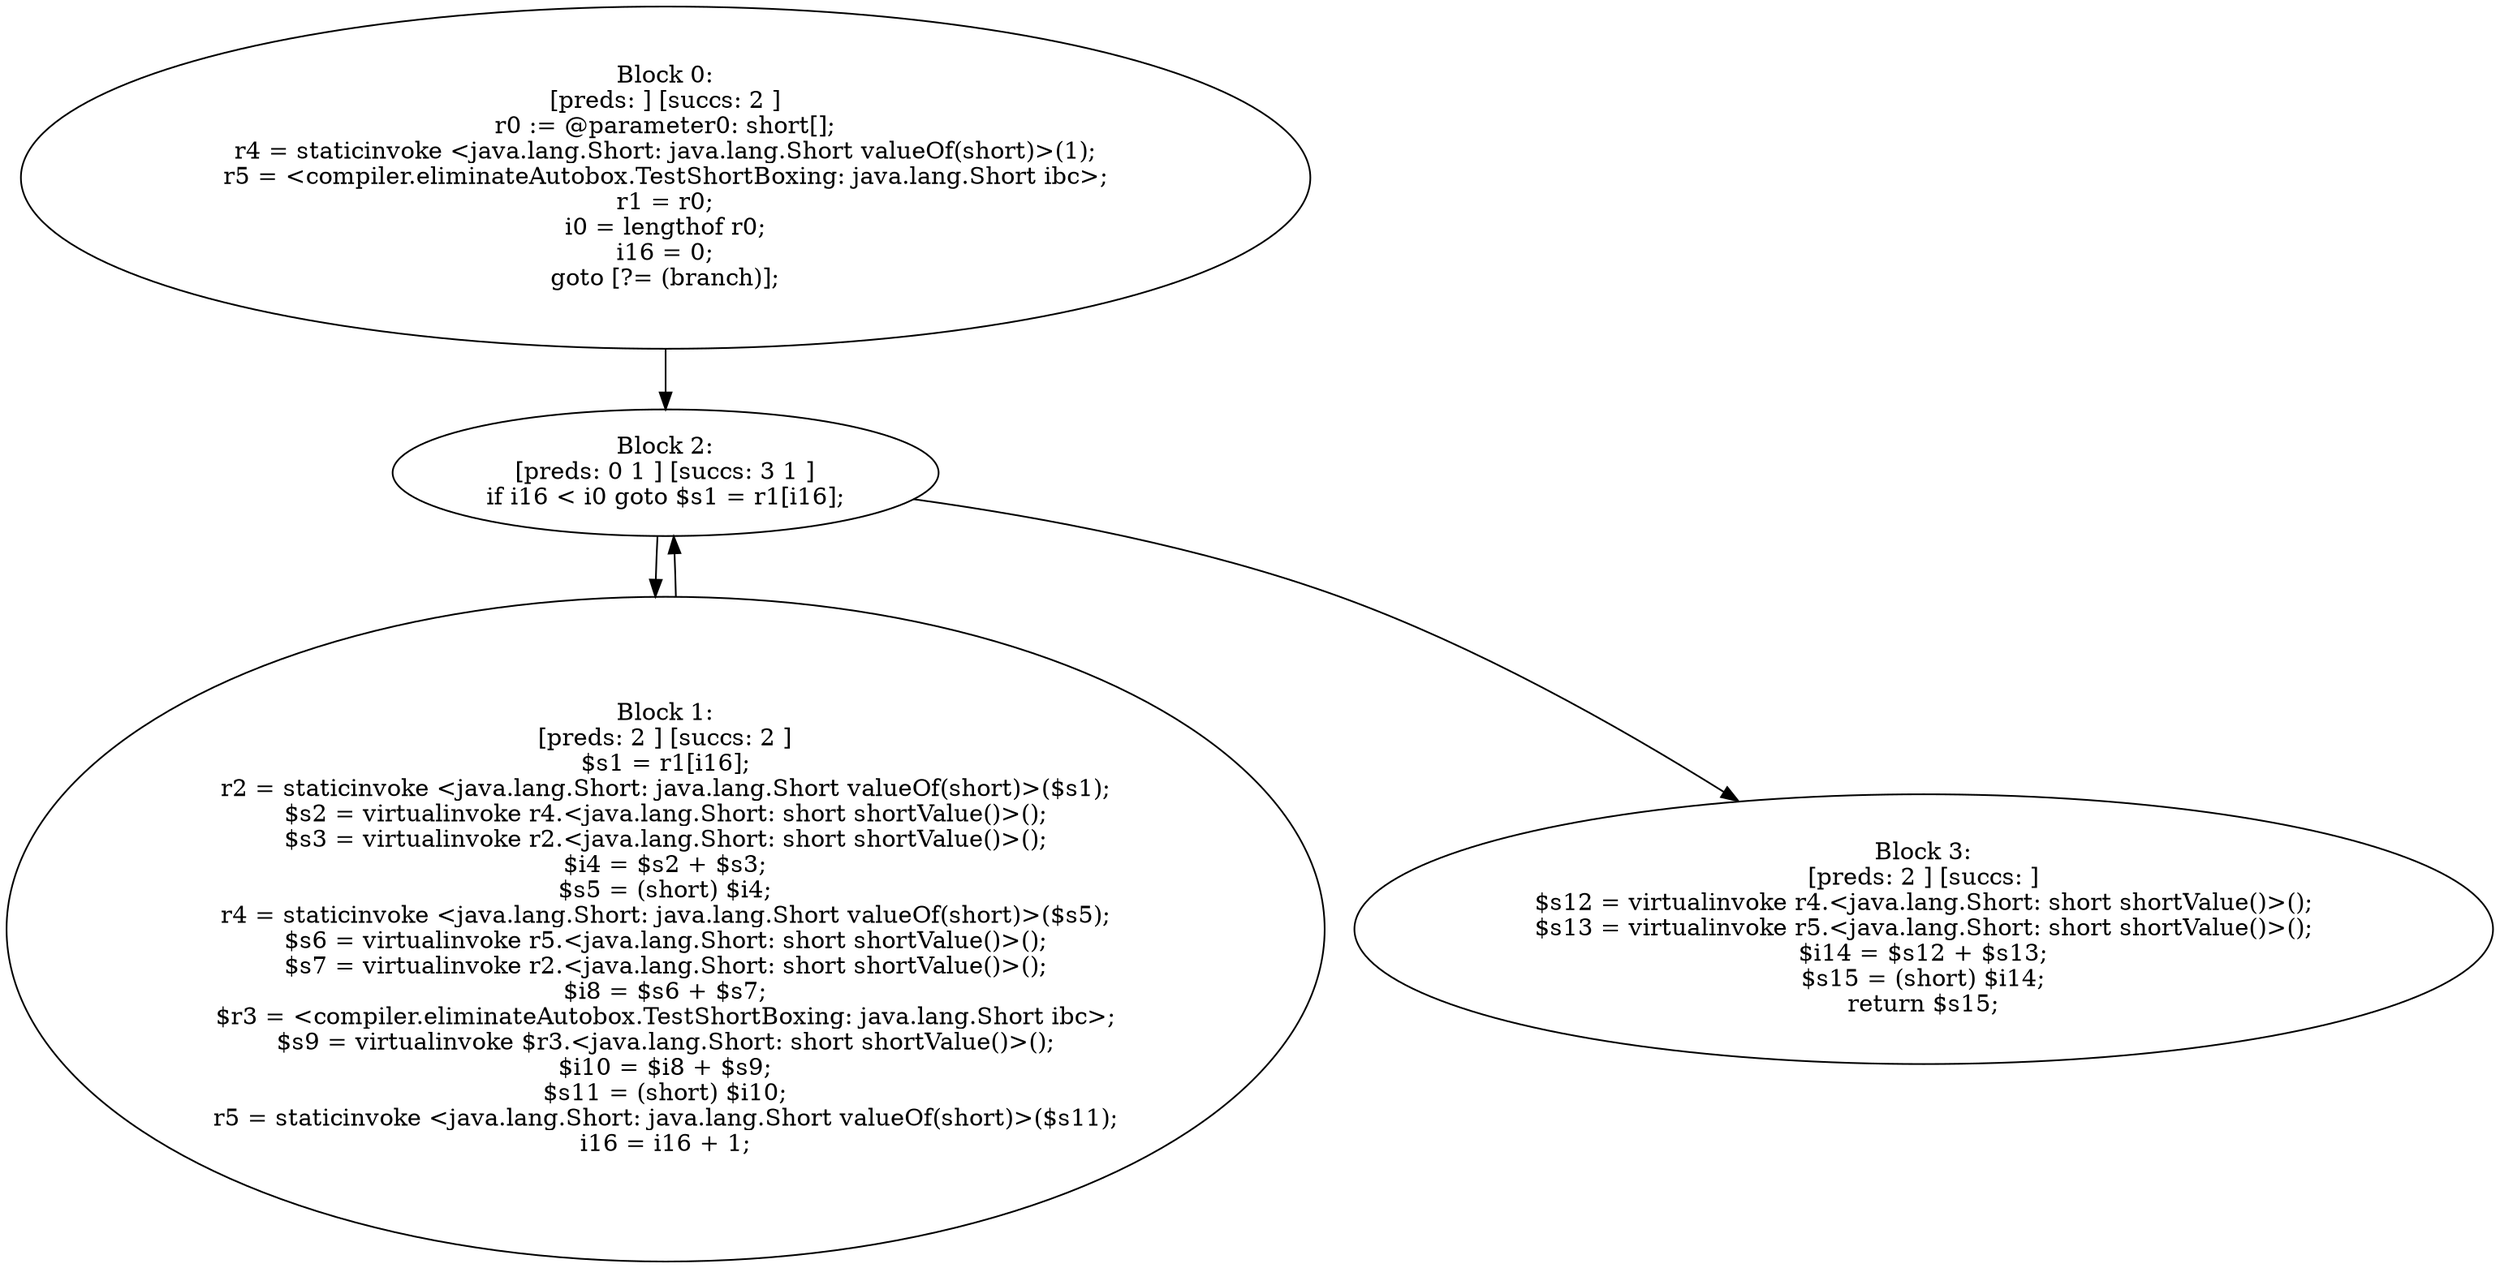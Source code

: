 digraph "unitGraph" {
    "Block 0:
[preds: ] [succs: 2 ]
r0 := @parameter0: short[];
r4 = staticinvoke <java.lang.Short: java.lang.Short valueOf(short)>(1);
r5 = <compiler.eliminateAutobox.TestShortBoxing: java.lang.Short ibc>;
r1 = r0;
i0 = lengthof r0;
i16 = 0;
goto [?= (branch)];
"
    "Block 1:
[preds: 2 ] [succs: 2 ]
$s1 = r1[i16];
r2 = staticinvoke <java.lang.Short: java.lang.Short valueOf(short)>($s1);
$s2 = virtualinvoke r4.<java.lang.Short: short shortValue()>();
$s3 = virtualinvoke r2.<java.lang.Short: short shortValue()>();
$i4 = $s2 + $s3;
$s5 = (short) $i4;
r4 = staticinvoke <java.lang.Short: java.lang.Short valueOf(short)>($s5);
$s6 = virtualinvoke r5.<java.lang.Short: short shortValue()>();
$s7 = virtualinvoke r2.<java.lang.Short: short shortValue()>();
$i8 = $s6 + $s7;
$r3 = <compiler.eliminateAutobox.TestShortBoxing: java.lang.Short ibc>;
$s9 = virtualinvoke $r3.<java.lang.Short: short shortValue()>();
$i10 = $i8 + $s9;
$s11 = (short) $i10;
r5 = staticinvoke <java.lang.Short: java.lang.Short valueOf(short)>($s11);
i16 = i16 + 1;
"
    "Block 2:
[preds: 0 1 ] [succs: 3 1 ]
if i16 < i0 goto $s1 = r1[i16];
"
    "Block 3:
[preds: 2 ] [succs: ]
$s12 = virtualinvoke r4.<java.lang.Short: short shortValue()>();
$s13 = virtualinvoke r5.<java.lang.Short: short shortValue()>();
$i14 = $s12 + $s13;
$s15 = (short) $i14;
return $s15;
"
    "Block 0:
[preds: ] [succs: 2 ]
r0 := @parameter0: short[];
r4 = staticinvoke <java.lang.Short: java.lang.Short valueOf(short)>(1);
r5 = <compiler.eliminateAutobox.TestShortBoxing: java.lang.Short ibc>;
r1 = r0;
i0 = lengthof r0;
i16 = 0;
goto [?= (branch)];
"->"Block 2:
[preds: 0 1 ] [succs: 3 1 ]
if i16 < i0 goto $s1 = r1[i16];
";
    "Block 1:
[preds: 2 ] [succs: 2 ]
$s1 = r1[i16];
r2 = staticinvoke <java.lang.Short: java.lang.Short valueOf(short)>($s1);
$s2 = virtualinvoke r4.<java.lang.Short: short shortValue()>();
$s3 = virtualinvoke r2.<java.lang.Short: short shortValue()>();
$i4 = $s2 + $s3;
$s5 = (short) $i4;
r4 = staticinvoke <java.lang.Short: java.lang.Short valueOf(short)>($s5);
$s6 = virtualinvoke r5.<java.lang.Short: short shortValue()>();
$s7 = virtualinvoke r2.<java.lang.Short: short shortValue()>();
$i8 = $s6 + $s7;
$r3 = <compiler.eliminateAutobox.TestShortBoxing: java.lang.Short ibc>;
$s9 = virtualinvoke $r3.<java.lang.Short: short shortValue()>();
$i10 = $i8 + $s9;
$s11 = (short) $i10;
r5 = staticinvoke <java.lang.Short: java.lang.Short valueOf(short)>($s11);
i16 = i16 + 1;
"->"Block 2:
[preds: 0 1 ] [succs: 3 1 ]
if i16 < i0 goto $s1 = r1[i16];
";
    "Block 2:
[preds: 0 1 ] [succs: 3 1 ]
if i16 < i0 goto $s1 = r1[i16];
"->"Block 3:
[preds: 2 ] [succs: ]
$s12 = virtualinvoke r4.<java.lang.Short: short shortValue()>();
$s13 = virtualinvoke r5.<java.lang.Short: short shortValue()>();
$i14 = $s12 + $s13;
$s15 = (short) $i14;
return $s15;
";
    "Block 2:
[preds: 0 1 ] [succs: 3 1 ]
if i16 < i0 goto $s1 = r1[i16];
"->"Block 1:
[preds: 2 ] [succs: 2 ]
$s1 = r1[i16];
r2 = staticinvoke <java.lang.Short: java.lang.Short valueOf(short)>($s1);
$s2 = virtualinvoke r4.<java.lang.Short: short shortValue()>();
$s3 = virtualinvoke r2.<java.lang.Short: short shortValue()>();
$i4 = $s2 + $s3;
$s5 = (short) $i4;
r4 = staticinvoke <java.lang.Short: java.lang.Short valueOf(short)>($s5);
$s6 = virtualinvoke r5.<java.lang.Short: short shortValue()>();
$s7 = virtualinvoke r2.<java.lang.Short: short shortValue()>();
$i8 = $s6 + $s7;
$r3 = <compiler.eliminateAutobox.TestShortBoxing: java.lang.Short ibc>;
$s9 = virtualinvoke $r3.<java.lang.Short: short shortValue()>();
$i10 = $i8 + $s9;
$s11 = (short) $i10;
r5 = staticinvoke <java.lang.Short: java.lang.Short valueOf(short)>($s11);
i16 = i16 + 1;
";
}
